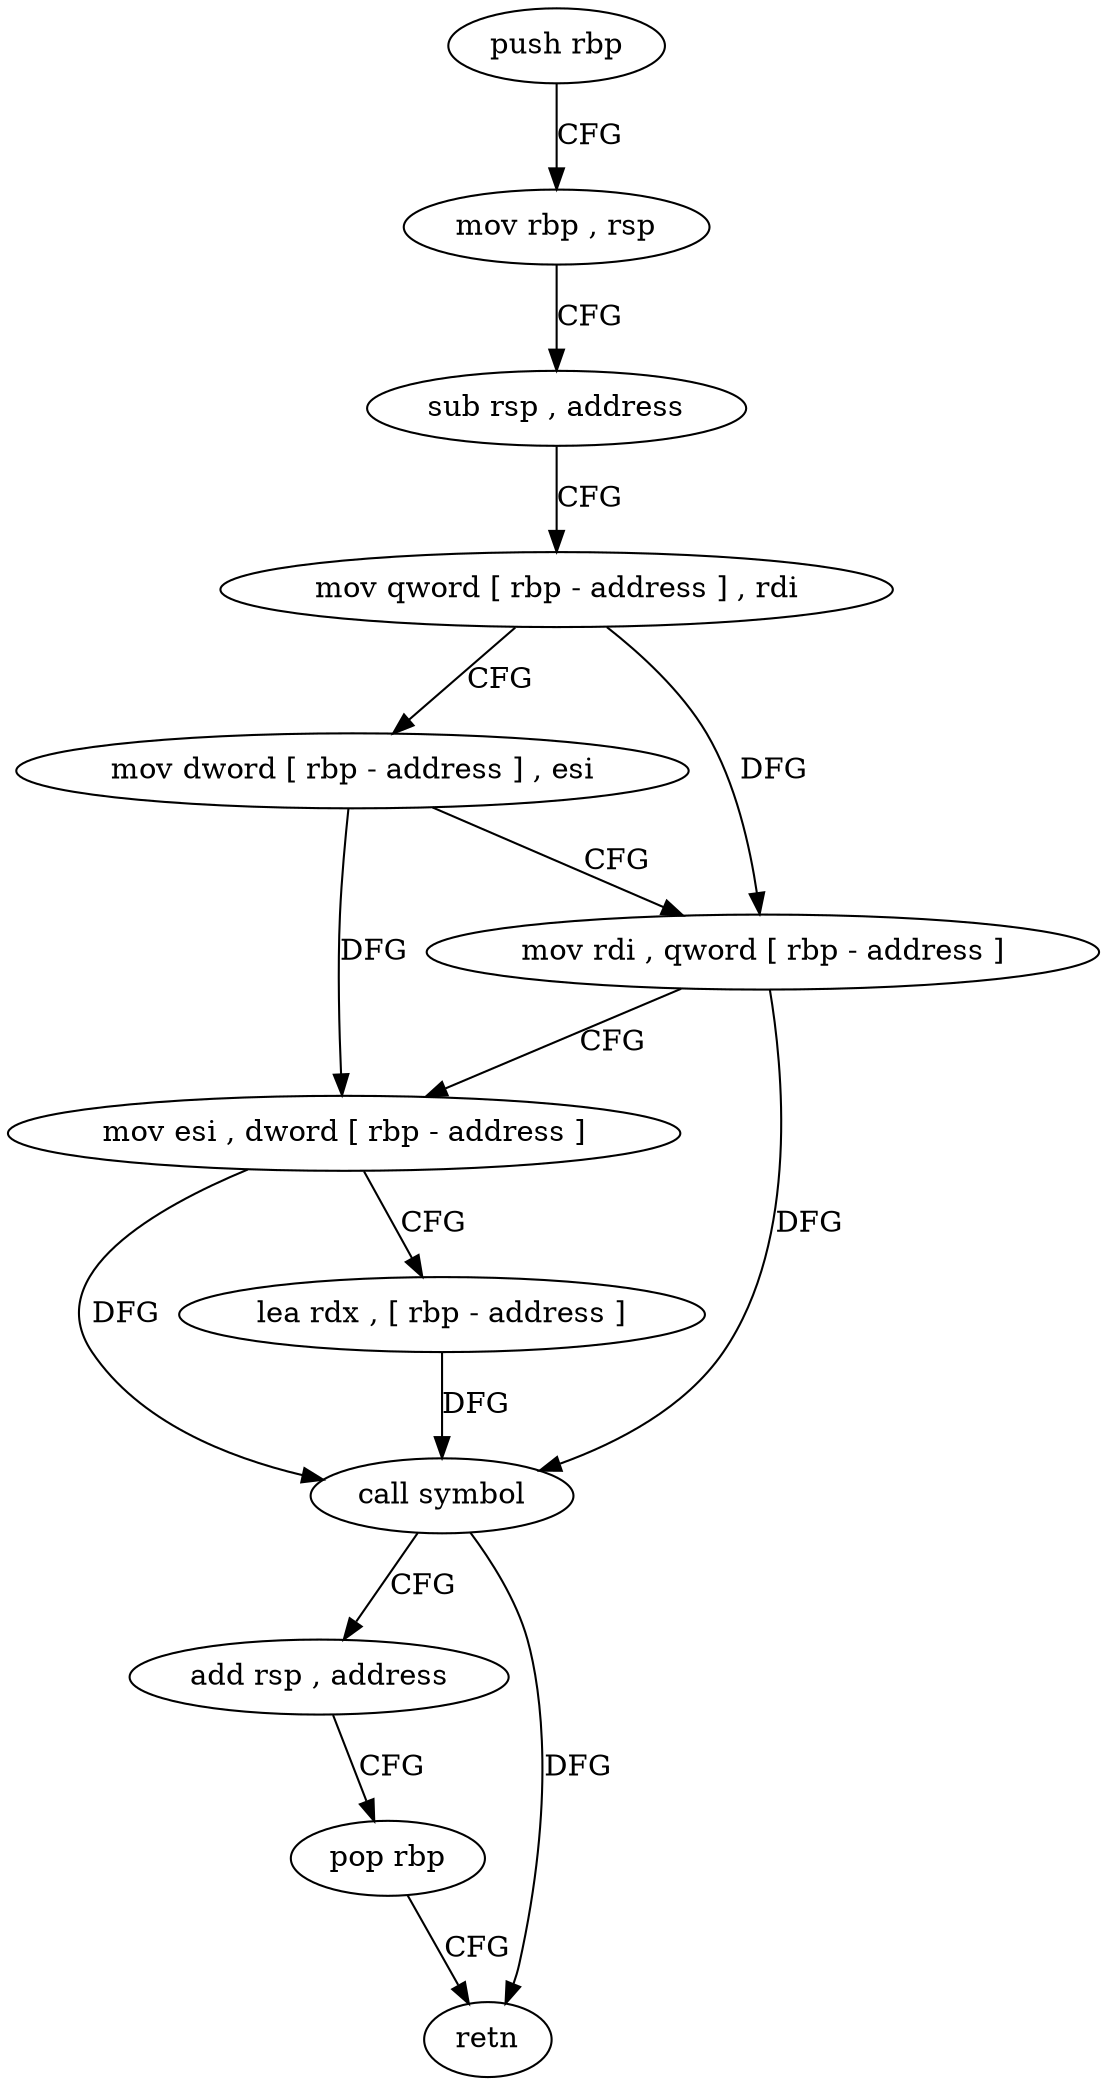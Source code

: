 digraph "func" {
"4214704" [label = "push rbp" ]
"4214705" [label = "mov rbp , rsp" ]
"4214708" [label = "sub rsp , address" ]
"4214715" [label = "mov qword [ rbp - address ] , rdi" ]
"4214719" [label = "mov dword [ rbp - address ] , esi" ]
"4214722" [label = "mov rdi , qword [ rbp - address ]" ]
"4214726" [label = "mov esi , dword [ rbp - address ]" ]
"4214729" [label = "lea rdx , [ rbp - address ]" ]
"4214736" [label = "call symbol" ]
"4214741" [label = "add rsp , address" ]
"4214748" [label = "pop rbp" ]
"4214749" [label = "retn" ]
"4214704" -> "4214705" [ label = "CFG" ]
"4214705" -> "4214708" [ label = "CFG" ]
"4214708" -> "4214715" [ label = "CFG" ]
"4214715" -> "4214719" [ label = "CFG" ]
"4214715" -> "4214722" [ label = "DFG" ]
"4214719" -> "4214722" [ label = "CFG" ]
"4214719" -> "4214726" [ label = "DFG" ]
"4214722" -> "4214726" [ label = "CFG" ]
"4214722" -> "4214736" [ label = "DFG" ]
"4214726" -> "4214729" [ label = "CFG" ]
"4214726" -> "4214736" [ label = "DFG" ]
"4214729" -> "4214736" [ label = "DFG" ]
"4214736" -> "4214741" [ label = "CFG" ]
"4214736" -> "4214749" [ label = "DFG" ]
"4214741" -> "4214748" [ label = "CFG" ]
"4214748" -> "4214749" [ label = "CFG" ]
}
